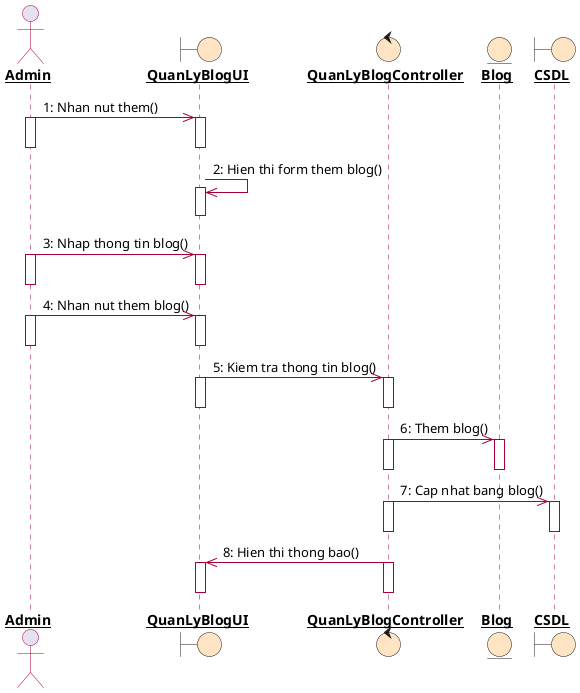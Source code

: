 @startuml

skinparam sequence {

LifeLineBorderColor #A80036

}


skinparam {
Participant underline
ArrowColor  #A80036

ActorBorderColor #A80036
ActorFontStyle bold


BoundaryFontStyle bold
BoundaryBackgroundColor #Bisque

ControlFontStyle bold
ControlBackgroundColor #Bisque

ControlFontStyle bold
ControlBackgroundColor #Bisque

EntityFontStyle bold
EntityBackgroundColor #Bisque
}


actor Admin 
boundary    QuanLyBlogUI
control     QuanLyBlogController
entity      Blog
boundary    CSDL


Admin ->> QuanLyBlogUI : 1: Nhan nut them()
activate Admin
activate QuanLyBlogUI
deactivate Admin
deactivate QuanLyBlogUI

QuanLyBlogUI ->> QuanLyBlogUI  : 2: Hien thi form them blog()
activate QuanLyBlogUI
deactivate QuanLyBlogUI



Admin ->> QuanLyBlogUI  : 3: Nhap thong tin blog()
activate Admin
activate QuanLyBlogUI
deactivate Admin
deactivate QuanLyBlogUI

Admin ->> QuanLyBlogUI  : 4: Nhan nut them blog()
activate Admin
activate QuanLyBlogUI
deactivate Admin
deactivate QuanLyBlogUI

QuanLyBlogUI ->> QuanLyBlogController  : 5: Kiem tra thong tin blog()
activate QuanLyBlogUI
activate QuanLyBlogController
deactivate QuanLyBlogUI
deactivate QuanLyBlogController

Blog <<- QuanLyBlogController : 6: Them blog()
activate QuanLyBlogController
activate Blog
deactivate QuanLyBlogController
deactivate Blog

QuanLyBlogController ->> CSDL : 7: Cap nhat bang blog()
activate QuanLyBlogController
activate CSDL
deactivate QuanLyBlogController
deactivate CSDL



QuanLyBlogController ->> QuanLyBlogUI : 8: Hien thi thong bao()
activate QuanLyBlogController
activate QuanLyBlogUI
deactivate QuanLyBlogController
deactivate QuanLyBlogUI



@enduml
